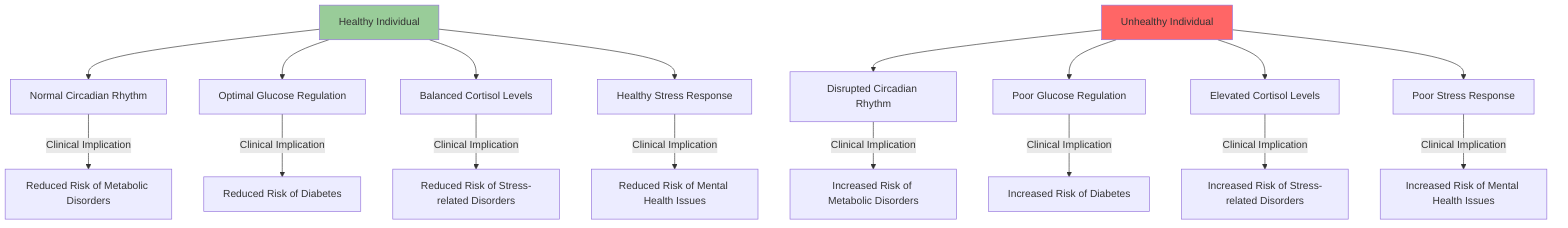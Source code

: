 graph TB
  Healthy["Healthy Individual"]
  Unhealthy["Unhealthy Individual"]
  style Healthy fill:#99cc99
  style Unhealthy fill:#ff6666
  Healthy --> A1["Normal Circadian Rhythm"]
  Healthy --> A2["Optimal Glucose Regulation"]
  Healthy --> A3["Balanced Cortisol Levels"]
  Healthy --> A4["Healthy Stress Response"]
  Unhealthy --> B1["Disrupted Circadian Rhythm"]
  Unhealthy --> B2["Poor Glucose Regulation"]
  Unhealthy --> B3["Elevated Cortisol Levels"]
  Unhealthy --> B4["Poor Stress Response"]
  A1 -->|Clinical Implication| C1["Reduced Risk of Metabolic Disorders"]
  A2 -->|Clinical Implication| C2["Reduced Risk of Diabetes"]
  A3 -->|Clinical Implication| C3["Reduced Risk of Stress-related Disorders"]
  A4 -->|Clinical Implication| C4["Reduced Risk of Mental Health Issues"]
  B1 -->|Clinical Implication| D1["Increased Risk of Metabolic Disorders"]
  B2 -->|Clinical Implication| D2["Increased Risk of Diabetes"]
  B3 -->|Clinical Implication| D3["Increased Risk of Stress-related Disorders"]
  B4 -->|Clinical Implication| D4["Increased Risk of Mental Health Issues"]